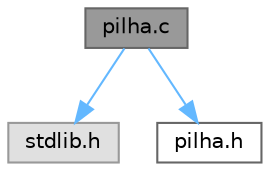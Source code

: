 digraph "pilha.c"
{
 // LATEX_PDF_SIZE
  bgcolor="transparent";
  edge [fontname=Helvetica,fontsize=10,labelfontname=Helvetica,labelfontsize=10];
  node [fontname=Helvetica,fontsize=10,shape=box,height=0.2,width=0.4];
  Node1 [id="Node000001",label="pilha.c",height=0.2,width=0.4,color="gray40", fillcolor="grey60", style="filled", fontcolor="black",tooltip="Implementeção das funções utilizadas pela lista ordenada."];
  Node1 -> Node2 [id="edge1_Node000001_Node000002",color="steelblue1",style="solid",tooltip=" "];
  Node2 [id="Node000002",label="stdlib.h",height=0.2,width=0.4,color="grey60", fillcolor="#E0E0E0", style="filled",tooltip=" "];
  Node1 -> Node3 [id="edge2_Node000001_Node000003",color="steelblue1",style="solid",tooltip=" "];
  Node3 [id="Node000003",label="pilha.h",height=0.2,width=0.4,color="grey40", fillcolor="white", style="filled",URL="$pilha_8h.html",tooltip="Definição das estruturas e escopo das funções utilizadas na manipulação de pilhas."];
}

